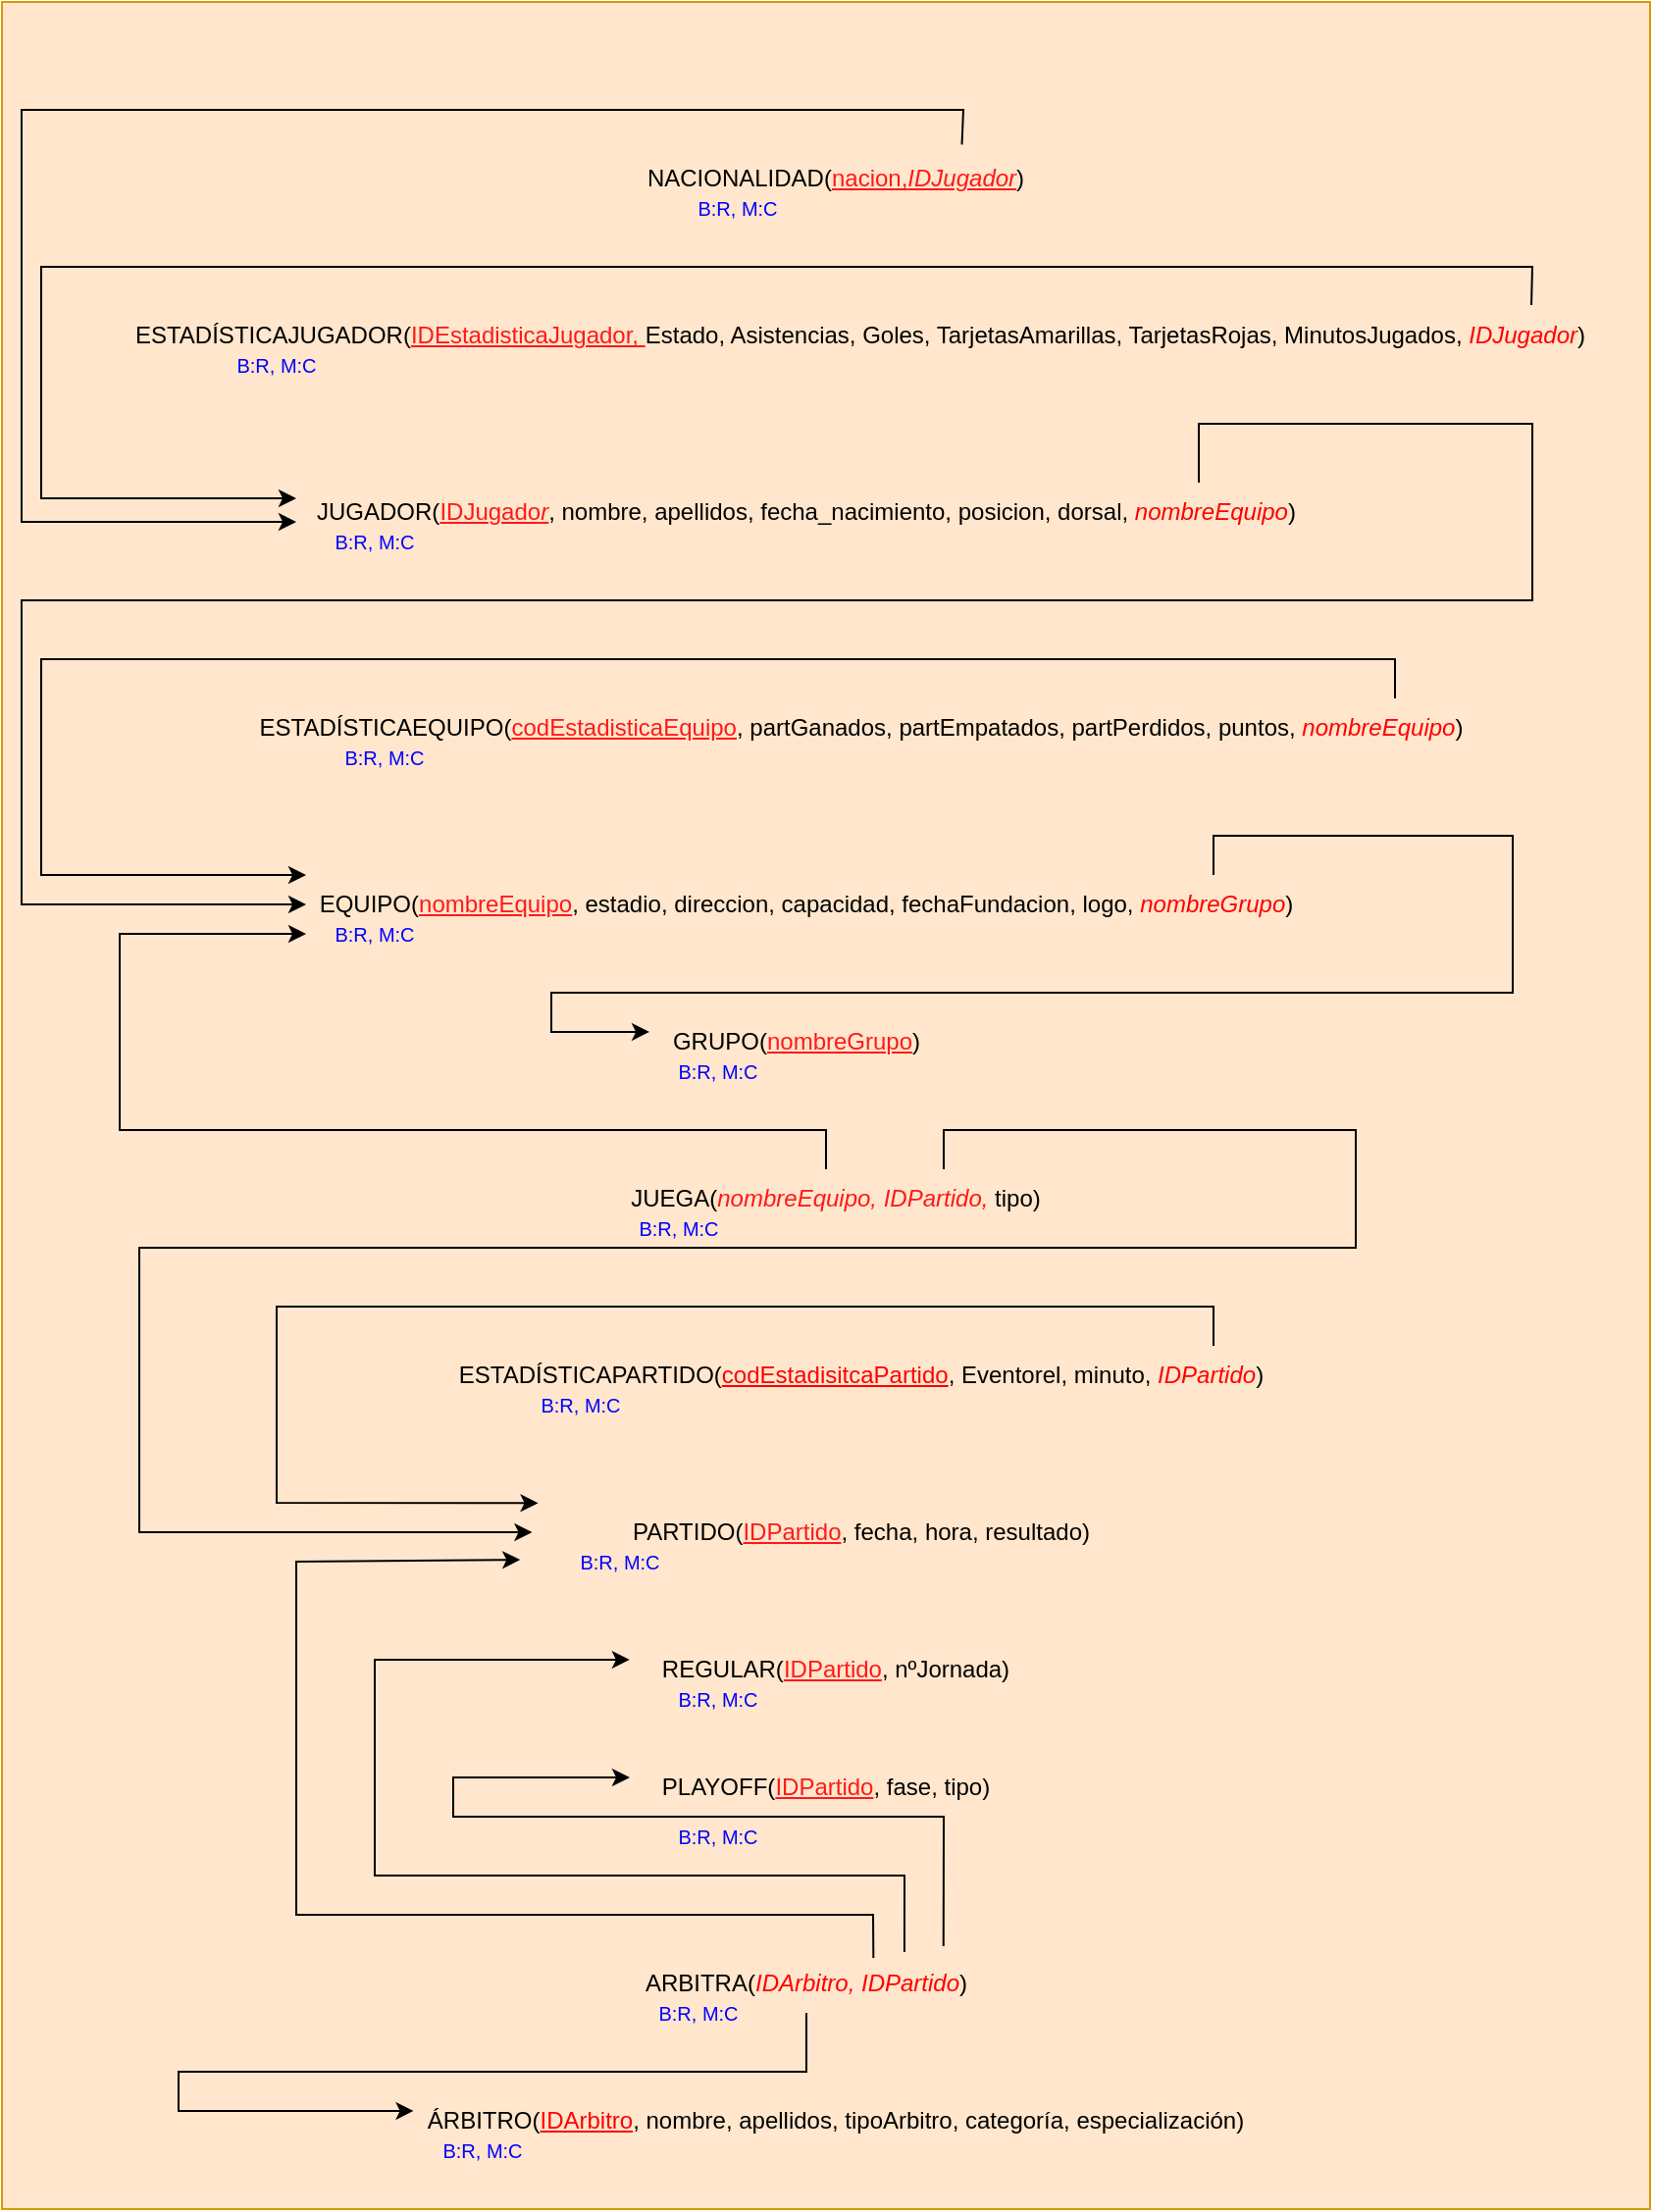 <mxfile version="24.0.2" type="device">
  <diagram id="R2lEEEUBdFMjLlhIrx00" name="Page-1">
    <mxGraphModel dx="1434" dy="780" grid="1" gridSize="10" guides="1" tooltips="1" connect="1" arrows="1" fold="1" page="1" pageScale="1" pageWidth="850" pageHeight="1100" math="0" shadow="0" extFonts="Permanent Marker^https://fonts.googleapis.com/css?family=Permanent+Marker">
      <root>
        <mxCell id="0" />
        <mxCell id="1" parent="0" />
        <mxCell id="EzR9GUqf5mmi-H1Us7B5-1" value="" style="rounded=0;whiteSpace=wrap;html=1;fillColor=#ffe6cc;strokeColor=#d79b00;" parent="1" vertex="1">
          <mxGeometry x="10" y="65" width="840" height="1125" as="geometry" />
        </mxCell>
        <mxCell id="EzR9GUqf5mmi-H1Us7B5-2" value="JUGADOR(&lt;font style=&quot;&quot; color=&quot;#ff1919&quot;&gt;&lt;u style=&quot;&quot;&gt;IDJugado&lt;i&gt;r&lt;/i&gt;&lt;/u&gt;&lt;/font&gt;, nombre, apellidos, fecha_nacimiento, posicion, dorsal, &lt;font style=&quot;&quot; color=&quot;#ff0000&quot;&gt;&lt;i&gt;nombreEquipo&lt;/i&gt;&lt;/font&gt;)" style="text;html=1;strokeColor=none;fillColor=none;align=center;verticalAlign=middle;whiteSpace=wrap;rounded=0;" parent="1" vertex="1">
          <mxGeometry x="165" y="310" width="510" height="30" as="geometry" />
        </mxCell>
        <mxCell id="EzR9GUqf5mmi-H1Us7B5-3" value="NACIONALIDAD(&lt;font color=&quot;#ff1919&quot;&gt;&lt;u&gt;nacion,&lt;i&gt;IDJugador&lt;/i&gt;&lt;/u&gt;&lt;/font&gt;)" style="text;html=1;strokeColor=none;fillColor=none;align=center;verticalAlign=middle;whiteSpace=wrap;rounded=0;" parent="1" vertex="1">
          <mxGeometry x="180" y="140" width="510" height="30" as="geometry" />
        </mxCell>
        <mxCell id="EzR9GUqf5mmi-H1Us7B5-4" value="ESTADÍSTICAJUGADOR(&lt;font style=&quot;text-decoration-line: underline;&quot; color=&quot;#ff1919&quot;&gt;IDEstadisticaJugador, &lt;/font&gt;&lt;font style=&quot;&quot;&gt;Estado, Asistencias, Goles, TarjetasAmarillas, TarjetasRojas, MinutosJugados, &lt;i&gt;&lt;font color=&quot;#ff0000&quot;&gt;IDJugador&lt;/font&gt;&lt;/i&gt;&lt;/font&gt;)" style="text;html=1;strokeColor=none;fillColor=none;align=center;verticalAlign=middle;whiteSpace=wrap;rounded=0;" parent="1" vertex="1">
          <mxGeometry x="70" y="220" width="755" height="30" as="geometry" />
        </mxCell>
        <mxCell id="EzR9GUqf5mmi-H1Us7B5-6" value="EQUIPO(&lt;font style=&quot;&quot; color=&quot;#ff1919&quot;&gt;&lt;u&gt;nombreEquipo&lt;/u&gt;&lt;/font&gt;, estadio, direccion, capacidad, fechaFundacion, logo, &lt;font style=&quot;&quot; color=&quot;#ff0000&quot;&gt;&lt;i&gt;nombreGrupo&lt;/i&gt;&lt;/font&gt;)" style="text;html=1;strokeColor=none;fillColor=none;align=center;verticalAlign=middle;whiteSpace=wrap;rounded=0;" parent="1" vertex="1">
          <mxGeometry x="165" y="510" width="510" height="30" as="geometry" />
        </mxCell>
        <mxCell id="EzR9GUqf5mmi-H1Us7B5-7" value="GRUPO(&lt;font style=&quot;&quot; color=&quot;#ff1919&quot;&gt;&lt;u&gt;nombreGrupo&lt;/u&gt;&lt;/font&gt;)" style="text;html=1;strokeColor=none;fillColor=none;align=center;verticalAlign=middle;whiteSpace=wrap;rounded=0;" parent="1" vertex="1">
          <mxGeometry x="160" y="580" width="510" height="30" as="geometry" />
        </mxCell>
        <mxCell id="EzR9GUqf5mmi-H1Us7B5-8" value="ESTADÍSTICAEQUIPO(&lt;font style=&quot;&quot; color=&quot;#ff1919&quot;&gt;&lt;u&gt;codEstadisticaEquipo&lt;/u&gt;&lt;/font&gt;, partGanados, partEmpatados, partPerdidos, puntos, &lt;font style=&quot;&quot; color=&quot;#ff0000&quot;&gt;&lt;i&gt;nombreEquipo&lt;/i&gt;&lt;/font&gt;)" style="text;html=1;strokeColor=none;fillColor=none;align=center;verticalAlign=middle;whiteSpace=wrap;rounded=0;" parent="1" vertex="1">
          <mxGeometry x="137.5" y="420" width="620" height="30" as="geometry" />
        </mxCell>
        <mxCell id="EzR9GUqf5mmi-H1Us7B5-9" value="PARTIDO(&lt;font style=&quot;&quot; color=&quot;#ff1919&quot;&gt;&lt;u&gt;IDPartido&lt;/u&gt;&lt;/font&gt;, fecha, hora, resultado)" style="text;html=1;strokeColor=none;fillColor=none;align=center;verticalAlign=middle;whiteSpace=wrap;rounded=0;" parent="1" vertex="1">
          <mxGeometry x="192.5" y="830" width="510" height="30" as="geometry" />
        </mxCell>
        <mxCell id="EzR9GUqf5mmi-H1Us7B5-10" value="ESTADÍSTICAPARTIDO(&lt;font style=&quot;&quot; color=&quot;#ff0000&quot;&gt;&lt;u&gt;codEstadisitcaPartido&lt;/u&gt;&lt;/font&gt;, Eventorel, minuto, &lt;font style=&quot;&quot; color=&quot;#ff0000&quot;&gt;&lt;i&gt;IDPartido&lt;/i&gt;&lt;/font&gt;)" style="text;html=1;strokeColor=none;fillColor=none;align=center;verticalAlign=middle;whiteSpace=wrap;rounded=0;" parent="1" vertex="1">
          <mxGeometry x="192.5" y="750" width="510" height="30" as="geometry" />
        </mxCell>
        <mxCell id="EzR9GUqf5mmi-H1Us7B5-11" value="ÁRBITRO(&lt;font style=&quot;&quot; color=&quot;#ff0000&quot;&gt;&lt;u&gt;IDArbitro&lt;/u&gt;&lt;/font&gt;, nombre, apellidos, tipoArbitro, categoría, especialización)" style="text;html=1;strokeColor=none;fillColor=none;align=center;verticalAlign=middle;whiteSpace=wrap;rounded=0;" parent="1" vertex="1">
          <mxGeometry x="180" y="1130" width="510" height="30" as="geometry" />
        </mxCell>
        <mxCell id="EzR9GUqf5mmi-H1Us7B5-13" value="JUEGA(&lt;i style=&quot;color: rgb(255, 25, 25);&quot;&gt;nombreEquipo, IDPartido, &lt;/i&gt;tipo)" style="text;html=1;strokeColor=none;fillColor=none;align=center;verticalAlign=middle;whiteSpace=wrap;rounded=0;" parent="1" vertex="1">
          <mxGeometry x="180" y="660" width="510" height="30" as="geometry" />
        </mxCell>
        <mxCell id="EzR9GUqf5mmi-H1Us7B5-15" value="ARBITRA(&lt;font style=&quot;&quot; color=&quot;#ff0000&quot;&gt;&lt;i&gt;IDArbitro, IDPartido&lt;/i&gt;&lt;/font&gt;)" style="text;html=1;strokeColor=none;fillColor=none;align=center;verticalAlign=middle;whiteSpace=wrap;rounded=0;" parent="1" vertex="1">
          <mxGeometry x="165" y="1060" width="510" height="30" as="geometry" />
        </mxCell>
        <mxCell id="EzR9GUqf5mmi-H1Us7B5-27" value="" style="endArrow=classic;html=1;rounded=0;exitX=0.626;exitY=-0.077;exitDx=0;exitDy=0;exitPerimeter=0;" parent="1" source="EzR9GUqf5mmi-H1Us7B5-3" edge="1">
          <mxGeometry width="50" height="50" relative="1" as="geometry">
            <mxPoint x="510" y="239" as="sourcePoint" />
            <mxPoint x="160" y="330" as="targetPoint" />
            <Array as="points">
              <mxPoint x="500" y="120" />
              <mxPoint x="20" y="120" />
              <mxPoint x="20" y="190" />
              <mxPoint x="20" y="330" />
            </Array>
          </mxGeometry>
        </mxCell>
        <mxCell id="EzR9GUqf5mmi-H1Us7B5-29" value="" style="endArrow=classic;html=1;rounded=0;exitX=0.953;exitY=-0.017;exitDx=0;exitDy=0;exitPerimeter=0;" parent="1" source="EzR9GUqf5mmi-H1Us7B5-4" edge="1">
          <mxGeometry width="50" height="50" relative="1" as="geometry">
            <mxPoint x="530" y="259" as="sourcePoint" />
            <mxPoint x="160" y="318" as="targetPoint" />
            <Array as="points">
              <mxPoint x="790" y="200" />
              <mxPoint x="30" y="200" />
              <mxPoint x="30" y="318" />
            </Array>
          </mxGeometry>
        </mxCell>
        <mxCell id="EzR9GUqf5mmi-H1Us7B5-30" value="" style="endArrow=classic;html=1;rounded=0;entryX=0;entryY=0.5;entryDx=0;entryDy=0;" parent="1" target="EzR9GUqf5mmi-H1Us7B5-6" edge="1">
          <mxGeometry width="50" height="50" relative="1" as="geometry">
            <mxPoint x="620" y="310" as="sourcePoint" />
            <mxPoint x="220" y="190" as="targetPoint" />
            <Array as="points">
              <mxPoint x="620" y="280" />
              <mxPoint x="790" y="280" />
              <mxPoint x="790" y="370" />
              <mxPoint x="20" y="370" />
              <mxPoint x="20" y="525" />
            </Array>
          </mxGeometry>
        </mxCell>
        <mxCell id="EzR9GUqf5mmi-H1Us7B5-31" value="" style="endArrow=classic;html=1;rounded=0;entryX=0;entryY=0;entryDx=0;entryDy=0;" parent="1" target="EzR9GUqf5mmi-H1Us7B5-6" edge="1">
          <mxGeometry width="50" height="50" relative="1" as="geometry">
            <mxPoint x="720" y="420" as="sourcePoint" />
            <mxPoint x="230" y="200" as="targetPoint" />
            <Array as="points">
              <mxPoint x="720" y="400" />
              <mxPoint x="30" y="400" />
              <mxPoint x="30" y="510" />
            </Array>
          </mxGeometry>
        </mxCell>
        <mxCell id="EzR9GUqf5mmi-H1Us7B5-32" value="" style="endArrow=classic;html=1;rounded=0;entryX=0;entryY=1;entryDx=0;entryDy=0;" parent="1" target="EzR9GUqf5mmi-H1Us7B5-6" edge="1">
          <mxGeometry width="50" height="50" relative="1" as="geometry">
            <mxPoint x="430" y="660" as="sourcePoint" />
            <mxPoint x="111" y="590" as="targetPoint" />
            <Array as="points">
              <mxPoint x="430" y="640" />
              <mxPoint x="70" y="640" />
              <mxPoint x="70" y="540" />
            </Array>
          </mxGeometry>
        </mxCell>
        <mxCell id="EzR9GUqf5mmi-H1Us7B5-33" value="" style="endArrow=classic;html=1;rounded=0;entryX=0.353;entryY=0.333;entryDx=0;entryDy=0;entryPerimeter=0;" parent="1" target="EzR9GUqf5mmi-H1Us7B5-7" edge="1">
          <mxGeometry width="50" height="50" relative="1" as="geometry">
            <mxPoint x="627.5" y="510" as="sourcePoint" />
            <mxPoint x="362.5" y="390" as="targetPoint" />
            <Array as="points">
              <mxPoint x="627.5" y="490" />
              <mxPoint x="780" y="490" />
              <mxPoint x="780" y="570" />
              <mxPoint x="290" y="570" />
              <mxPoint x="290" y="590" />
            </Array>
          </mxGeometry>
        </mxCell>
        <mxCell id="EzR9GUqf5mmi-H1Us7B5-34" value="" style="endArrow=classic;html=1;rounded=0;entryX=0.178;entryY=0.004;entryDx=0;entryDy=0;entryPerimeter=0;" parent="1" target="EzR9GUqf5mmi-H1Us7B5-9" edge="1">
          <mxGeometry width="50" height="50" relative="1" as="geometry">
            <mxPoint x="627.5" y="750" as="sourcePoint" />
            <mxPoint x="362.5" y="630" as="targetPoint" />
            <Array as="points">
              <mxPoint x="627.5" y="730" />
              <mxPoint x="150" y="730" />
              <mxPoint x="150" y="830" />
            </Array>
          </mxGeometry>
        </mxCell>
        <mxCell id="EzR9GUqf5mmi-H1Us7B5-35" value="" style="endArrow=classic;html=1;rounded=0;entryX=0.172;entryY=0.5;entryDx=0;entryDy=0;entryPerimeter=0;" parent="1" target="EzR9GUqf5mmi-H1Us7B5-9" edge="1">
          <mxGeometry width="50" height="50" relative="1" as="geometry">
            <mxPoint x="490" y="660" as="sourcePoint" />
            <mxPoint x="225" y="540" as="targetPoint" />
            <Array as="points">
              <mxPoint x="490" y="640" />
              <mxPoint x="700" y="640" />
              <mxPoint x="700" y="700" />
              <mxPoint x="80" y="700" />
              <mxPoint x="80" y="845" />
            </Array>
          </mxGeometry>
        </mxCell>
        <mxCell id="-Z1qUkmFWwa2oZBvV7p1-1" value="REGULAR(&lt;font style=&quot;&quot; color=&quot;#ff1919&quot;&gt;&lt;u&gt;IDPartido&lt;/u&gt;&lt;/font&gt;, nºJornada)" style="text;html=1;strokeColor=none;fillColor=none;align=center;verticalAlign=middle;whiteSpace=wrap;rounded=0;" vertex="1" parent="1">
          <mxGeometry x="180" y="900" width="510" height="30" as="geometry" />
        </mxCell>
        <mxCell id="-Z1qUkmFWwa2oZBvV7p1-2" value="PLAYOFF(&lt;font style=&quot;&quot; color=&quot;#ff1919&quot;&gt;&lt;u&gt;IDPartido&lt;/u&gt;&lt;/font&gt;, fase, tipo)" style="text;html=1;strokeColor=none;fillColor=none;align=center;verticalAlign=middle;whiteSpace=wrap;rounded=0;" vertex="1" parent="1">
          <mxGeometry x="175" y="960" width="510" height="30" as="geometry" />
        </mxCell>
        <mxCell id="-Z1qUkmFWwa2oZBvV7p1-3" value="" style="endArrow=classic;html=1;rounded=0;exitX=0.5;exitY=1;exitDx=0;exitDy=0;entryX=0.078;entryY=0.333;entryDx=0;entryDy=0;entryPerimeter=0;" edge="1" parent="1" source="EzR9GUqf5mmi-H1Us7B5-15" target="EzR9GUqf5mmi-H1Us7B5-11">
          <mxGeometry width="50" height="50" relative="1" as="geometry">
            <mxPoint x="400" y="1030" as="sourcePoint" />
            <mxPoint x="450" y="980" as="targetPoint" />
            <Array as="points">
              <mxPoint x="420" y="1120" />
              <mxPoint x="100" y="1120" />
              <mxPoint x="100" y="1140" />
            </Array>
          </mxGeometry>
        </mxCell>
        <mxCell id="-Z1qUkmFWwa2oZBvV7p1-4" value="" style="endArrow=classic;html=1;rounded=0;exitX=0.567;exitY=0.067;exitDx=0;exitDy=0;exitPerimeter=0;entryX=0.16;entryY=0.967;entryDx=0;entryDy=0;entryPerimeter=0;" edge="1" parent="1" source="EzR9GUqf5mmi-H1Us7B5-15" target="EzR9GUqf5mmi-H1Us7B5-9">
          <mxGeometry width="50" height="50" relative="1" as="geometry">
            <mxPoint x="400" y="1030" as="sourcePoint" />
            <mxPoint x="450" y="980" as="targetPoint" />
            <Array as="points">
              <mxPoint x="454" y="1040" />
              <mxPoint x="160" y="1040" />
              <mxPoint x="160" y="860" />
            </Array>
          </mxGeometry>
        </mxCell>
        <mxCell id="-Z1qUkmFWwa2oZBvV7p1-5" value="" style="endArrow=classic;html=1;rounded=0;exitX=0.598;exitY=-0.033;exitDx=0;exitDy=0;exitPerimeter=0;entryX=0.294;entryY=0.333;entryDx=0;entryDy=0;entryPerimeter=0;" edge="1" parent="1" source="EzR9GUqf5mmi-H1Us7B5-15" target="-Z1qUkmFWwa2oZBvV7p1-1">
          <mxGeometry width="50" height="50" relative="1" as="geometry">
            <mxPoint x="400" y="1030" as="sourcePoint" />
            <mxPoint x="450" y="980" as="targetPoint" />
            <Array as="points">
              <mxPoint x="470" y="1020" />
              <mxPoint x="200" y="1020" />
              <mxPoint x="200" y="910" />
            </Array>
          </mxGeometry>
        </mxCell>
        <mxCell id="-Z1qUkmFWwa2oZBvV7p1-6" value="" style="endArrow=classic;html=1;rounded=0;exitX=0.637;exitY=-0.133;exitDx=0;exitDy=0;exitPerimeter=0;" edge="1" parent="1" source="EzR9GUqf5mmi-H1Us7B5-15">
          <mxGeometry width="50" height="50" relative="1" as="geometry">
            <mxPoint x="400" y="1030" as="sourcePoint" />
            <mxPoint x="330" y="970" as="targetPoint" />
            <Array as="points">
              <mxPoint x="490" y="990" />
              <mxPoint x="240" y="990" />
              <mxPoint x="240" y="970" />
            </Array>
          </mxGeometry>
        </mxCell>
        <mxCell id="-Z1qUkmFWwa2oZBvV7p1-7" value="&lt;font color=&quot;#0000ff&quot; style=&quot;font-size: 10px;&quot;&gt;B:R, M:C&lt;/font&gt;" style="text;html=1;align=center;verticalAlign=middle;whiteSpace=wrap;rounded=0;" vertex="1" parent="1">
          <mxGeometry x="300" y="850" width="50" height="20" as="geometry" />
        </mxCell>
        <mxCell id="-Z1qUkmFWwa2oZBvV7p1-8" value="&lt;font color=&quot;#0000ff&quot; style=&quot;font-size: 10px;&quot;&gt;B:R, M:C&lt;/font&gt;" style="text;html=1;align=center;verticalAlign=middle;whiteSpace=wrap;rounded=0;" vertex="1" parent="1">
          <mxGeometry x="280" y="770" width="50" height="20" as="geometry" />
        </mxCell>
        <mxCell id="-Z1qUkmFWwa2oZBvV7p1-9" value="&lt;font color=&quot;#0000ff&quot; style=&quot;font-size: 10px;&quot;&gt;B:R, M:C&lt;/font&gt;" style="text;html=1;align=center;verticalAlign=middle;whiteSpace=wrap;rounded=0;" vertex="1" parent="1">
          <mxGeometry x="360" y="160" width="50" height="20" as="geometry" />
        </mxCell>
        <mxCell id="-Z1qUkmFWwa2oZBvV7p1-10" value="&lt;font color=&quot;#0000ff&quot; style=&quot;font-size: 10px;&quot;&gt;B:R, M:C&lt;/font&gt;" style="text;html=1;align=center;verticalAlign=middle;whiteSpace=wrap;rounded=0;" vertex="1" parent="1">
          <mxGeometry x="125" y="240" width="50" height="20" as="geometry" />
        </mxCell>
        <mxCell id="-Z1qUkmFWwa2oZBvV7p1-11" value="&lt;font color=&quot;#0000ff&quot; style=&quot;font-size: 10px;&quot;&gt;B:R, M:C&lt;/font&gt;" style="text;html=1;align=center;verticalAlign=middle;whiteSpace=wrap;rounded=0;" vertex="1" parent="1">
          <mxGeometry x="175" y="330" width="50" height="20" as="geometry" />
        </mxCell>
        <mxCell id="-Z1qUkmFWwa2oZBvV7p1-12" value="&lt;font color=&quot;#0000ff&quot; style=&quot;font-size: 10px;&quot;&gt;B:R, M:C&lt;/font&gt;" style="text;html=1;align=center;verticalAlign=middle;whiteSpace=wrap;rounded=0;" vertex="1" parent="1">
          <mxGeometry x="180" y="440" width="50" height="20" as="geometry" />
        </mxCell>
        <mxCell id="-Z1qUkmFWwa2oZBvV7p1-13" value="&lt;font color=&quot;#0000ff&quot; style=&quot;font-size: 10px;&quot;&gt;B:R, M:C&lt;/font&gt;" style="text;html=1;align=center;verticalAlign=middle;whiteSpace=wrap;rounded=0;" vertex="1" parent="1">
          <mxGeometry x="175" y="530" width="50" height="20" as="geometry" />
        </mxCell>
        <mxCell id="-Z1qUkmFWwa2oZBvV7p1-16" value="&lt;font color=&quot;#0000ff&quot; style=&quot;font-size: 10px;&quot;&gt;B:R, M:C&lt;/font&gt;" style="text;html=1;align=center;verticalAlign=middle;whiteSpace=wrap;rounded=0;" vertex="1" parent="1">
          <mxGeometry x="350" y="600" width="50" height="20" as="geometry" />
        </mxCell>
        <mxCell id="-Z1qUkmFWwa2oZBvV7p1-17" value="&lt;font color=&quot;#0000ff&quot; style=&quot;font-size: 10px;&quot;&gt;B:R, M:C&lt;/font&gt;" style="text;html=1;align=center;verticalAlign=middle;whiteSpace=wrap;rounded=0;" vertex="1" parent="1">
          <mxGeometry x="330" y="680" width="50" height="20" as="geometry" />
        </mxCell>
        <mxCell id="-Z1qUkmFWwa2oZBvV7p1-18" value="&lt;font color=&quot;#0000ff&quot; style=&quot;font-size: 10px;&quot;&gt;B:R, M:C&lt;/font&gt;" style="text;html=1;align=center;verticalAlign=middle;whiteSpace=wrap;rounded=0;" vertex="1" parent="1">
          <mxGeometry x="350" y="920" width="50" height="20" as="geometry" />
        </mxCell>
        <mxCell id="-Z1qUkmFWwa2oZBvV7p1-19" value="&lt;font color=&quot;#0000ff&quot; style=&quot;font-size: 10px;&quot;&gt;B:R, M:C&lt;/font&gt;" style="text;html=1;align=center;verticalAlign=middle;whiteSpace=wrap;rounded=0;" vertex="1" parent="1">
          <mxGeometry x="350" y="990" width="50" height="20" as="geometry" />
        </mxCell>
        <mxCell id="-Z1qUkmFWwa2oZBvV7p1-20" value="&lt;font color=&quot;#0000ff&quot; style=&quot;font-size: 10px;&quot;&gt;B:R, M:C&lt;/font&gt;" style="text;html=1;align=center;verticalAlign=middle;whiteSpace=wrap;rounded=0;" vertex="1" parent="1">
          <mxGeometry x="340" y="1080" width="50" height="20" as="geometry" />
        </mxCell>
        <mxCell id="-Z1qUkmFWwa2oZBvV7p1-21" value="&lt;font color=&quot;#0000ff&quot; style=&quot;font-size: 10px;&quot;&gt;B:R, M:C&lt;/font&gt;" style="text;html=1;align=center;verticalAlign=middle;whiteSpace=wrap;rounded=0;" vertex="1" parent="1">
          <mxGeometry x="230" y="1150" width="50" height="20" as="geometry" />
        </mxCell>
      </root>
    </mxGraphModel>
  </diagram>
</mxfile>
